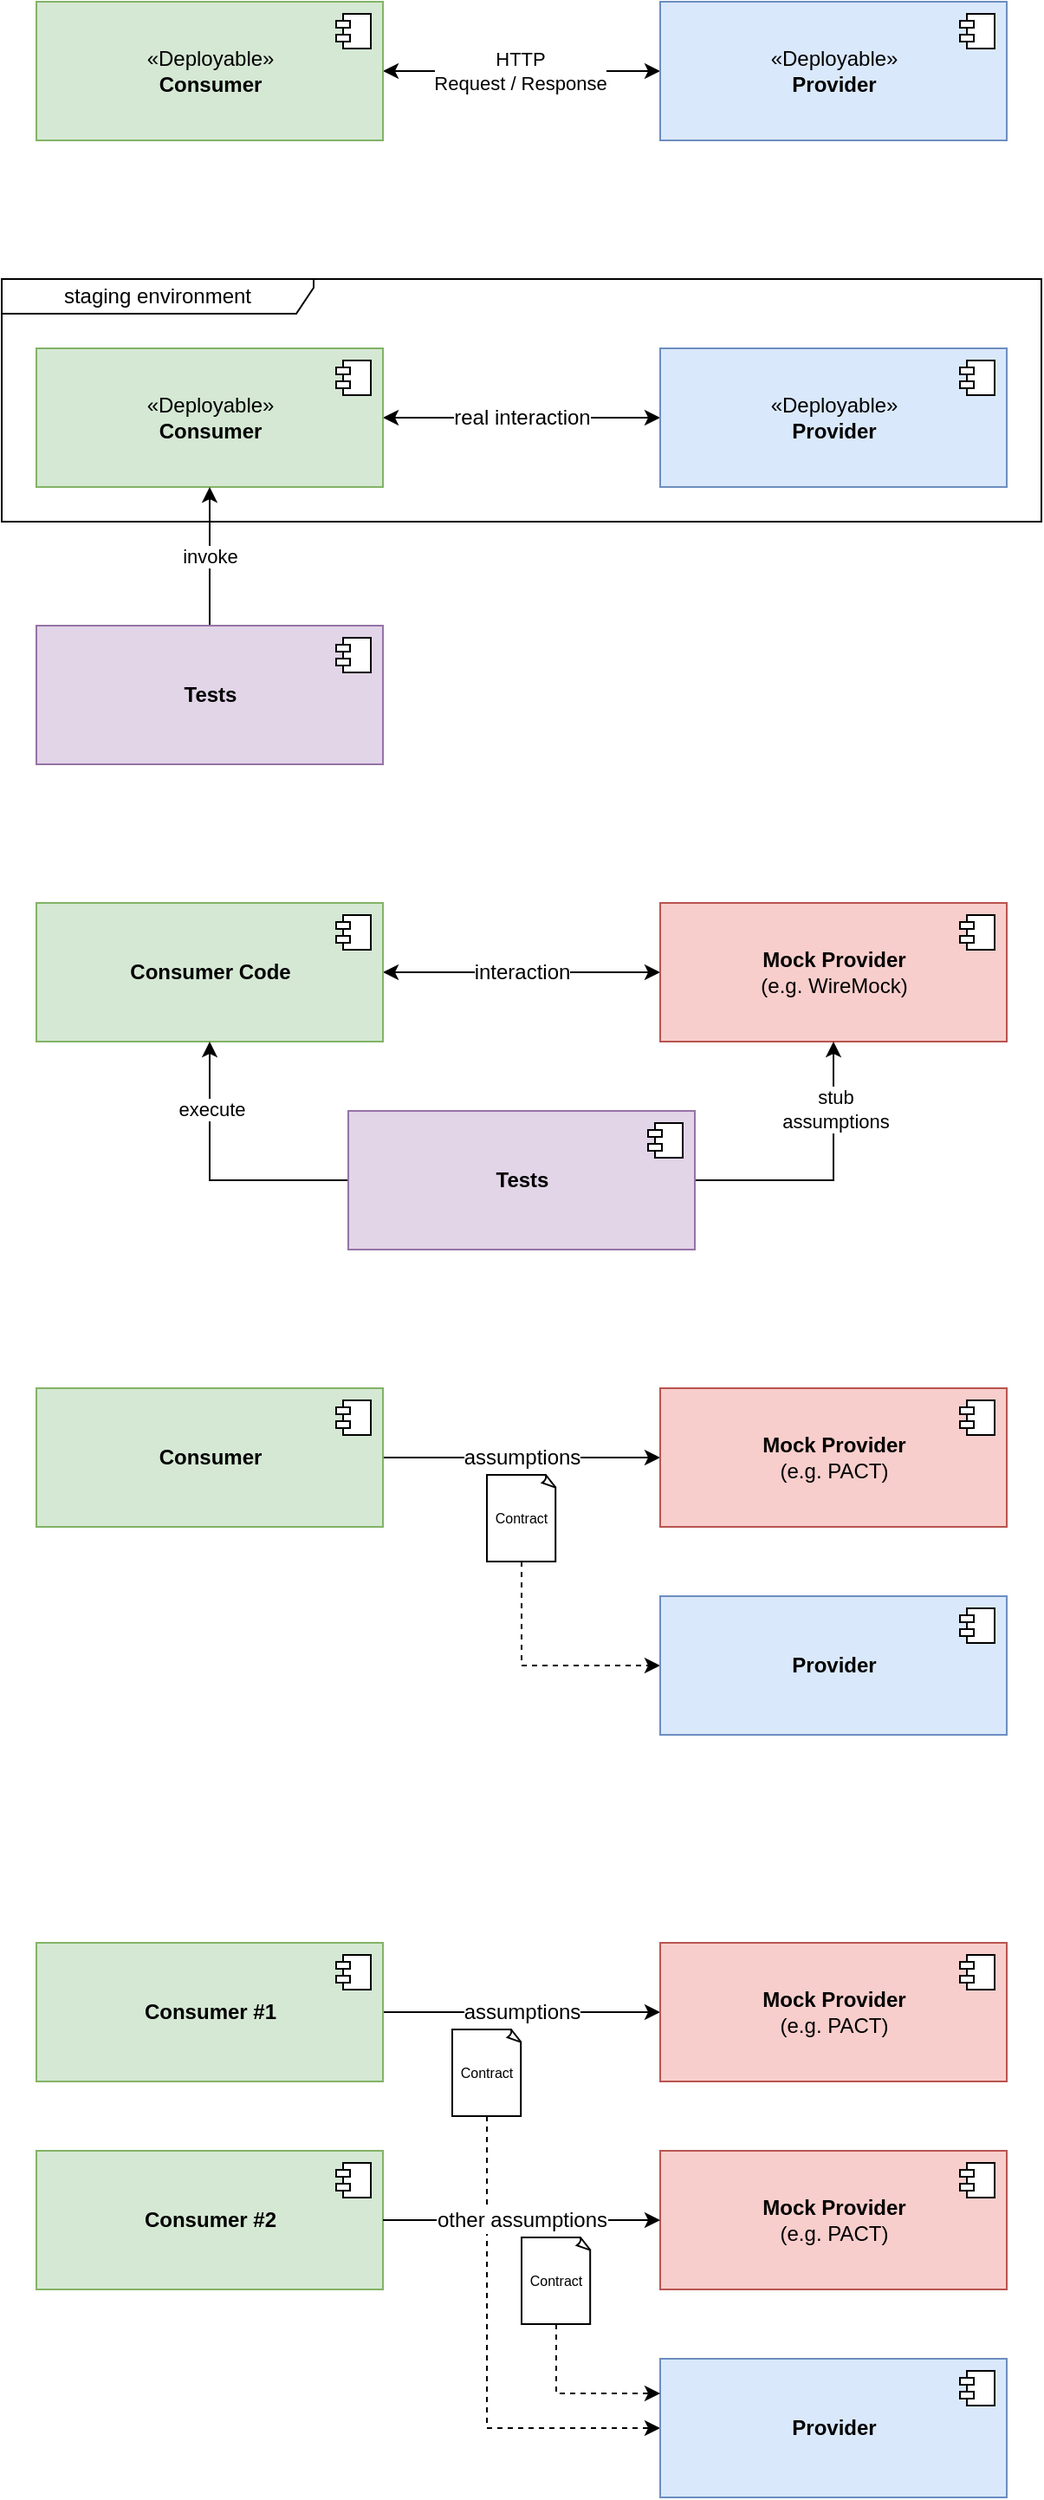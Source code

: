 <mxfile version="14.6.13" type="device"><diagram id="k8SUvsofZOEbbnPoytpn" name="Page-1"><mxGraphModel dx="1106" dy="997" grid="1" gridSize="10" guides="1" tooltips="1" connect="1" arrows="1" fold="1" page="1" pageScale="1" pageWidth="827" pageHeight="1169" math="0" shadow="0"><root><mxCell id="0"/><mxCell id="1" parent="0"/><mxCell id="11" value="staging environment" style="shape=umlFrame;whiteSpace=wrap;html=1;width=180;height=20;" parent="1" vertex="1"><mxGeometry x="20" y="200" width="600" height="140" as="geometry"/></mxCell><mxCell id="rSsfzsyeBPcGnRBEWYLM-29" style="edgeStyle=orthogonalEdgeStyle;rounded=0;orthogonalLoop=1;jettySize=auto;html=1;entryX=0;entryY=0.5;entryDx=0;entryDy=0;startArrow=none;startFill=0;exitX=0.5;exitY=1;exitDx=0;exitDy=0;exitPerimeter=0;dashed=1;" parent="1" source="rSsfzsyeBPcGnRBEWYLM-28" target="rSsfzsyeBPcGnRBEWYLM-26" edge="1"><mxGeometry relative="1" as="geometry"/></mxCell><mxCell id="rSsfzsyeBPcGnRBEWYLM-28" value="Contract" style="whiteSpace=wrap;html=1;shape=mxgraph.basic.document;fontSize=8;" parent="1" vertex="1"><mxGeometry x="300" y="890" width="40" height="50" as="geometry"/></mxCell><mxCell id="rSsfzsyeBPcGnRBEWYLM-7" style="edgeStyle=orthogonalEdgeStyle;rounded=0;orthogonalLoop=1;jettySize=auto;html=1;entryX=0;entryY=0.5;entryDx=0;entryDy=0;startArrow=classic;startFill=1;" parent="1" source="rSsfzsyeBPcGnRBEWYLM-1" target="rSsfzsyeBPcGnRBEWYLM-5" edge="1"><mxGeometry relative="1" as="geometry"/></mxCell><mxCell id="rSsfzsyeBPcGnRBEWYLM-8" value="HTTP&lt;br&gt;Request / Response" style="edgeLabel;html=1;align=center;verticalAlign=middle;resizable=0;points=[];" parent="rSsfzsyeBPcGnRBEWYLM-7" vertex="1" connectable="0"><mxGeometry x="-0.013" y="-1" relative="1" as="geometry"><mxPoint y="-1" as="offset"/></mxGeometry></mxCell><mxCell id="rSsfzsyeBPcGnRBEWYLM-1" value="«Deployable»&lt;br&gt;&lt;b&gt;Consumer&lt;/b&gt;" style="html=1;dropTarget=0;fillColor=#d5e8d4;strokeColor=#82b366;" parent="1" vertex="1"><mxGeometry x="40" y="40" width="200" height="80" as="geometry"/></mxCell><mxCell id="rSsfzsyeBPcGnRBEWYLM-2" value="" style="shape=module;jettyWidth=8;jettyHeight=4;" parent="rSsfzsyeBPcGnRBEWYLM-1" vertex="1"><mxGeometry x="1" width="20" height="20" relative="1" as="geometry"><mxPoint x="-27" y="7" as="offset"/></mxGeometry></mxCell><mxCell id="rSsfzsyeBPcGnRBEWYLM-5" value="«Deployable»&lt;br&gt;&lt;b&gt;Provider&lt;/b&gt;" style="html=1;dropTarget=0;fillColor=#dae8fc;strokeColor=#6c8ebf;" parent="1" vertex="1"><mxGeometry x="400" y="40" width="200" height="80" as="geometry"/></mxCell><mxCell id="rSsfzsyeBPcGnRBEWYLM-6" value="" style="shape=module;jettyWidth=8;jettyHeight=4;" parent="rSsfzsyeBPcGnRBEWYLM-5" vertex="1"><mxGeometry x="1" width="20" height="20" relative="1" as="geometry"><mxPoint x="-27" y="7" as="offset"/></mxGeometry></mxCell><mxCell id="rSsfzsyeBPcGnRBEWYLM-15" style="edgeStyle=orthogonalEdgeStyle;rounded=0;orthogonalLoop=1;jettySize=auto;html=1;entryX=0;entryY=0.5;entryDx=0;entryDy=0;startArrow=classic;startFill=1;" parent="1" source="rSsfzsyeBPcGnRBEWYLM-11" target="rSsfzsyeBPcGnRBEWYLM-13" edge="1"><mxGeometry relative="1" as="geometry"/></mxCell><mxCell id="rSsfzsyeBPcGnRBEWYLM-41" value="&lt;span style=&quot;font-size: 12px&quot;&gt;real interaction&lt;br&gt;&lt;/span&gt;" style="edgeLabel;html=1;align=center;verticalAlign=middle;resizable=0;points=[];fontSize=8;" parent="rSsfzsyeBPcGnRBEWYLM-15" vertex="1" connectable="0"><mxGeometry x="-0.004" relative="1" as="geometry"><mxPoint as="offset"/></mxGeometry></mxCell><mxCell id="rSsfzsyeBPcGnRBEWYLM-11" value="«Deployable»&lt;br&gt;&lt;b&gt;Consumer&lt;/b&gt;" style="html=1;dropTarget=0;fillColor=#d5e8d4;strokeColor=#82b366;" parent="1" vertex="1"><mxGeometry x="40" y="240" width="200" height="80" as="geometry"/></mxCell><mxCell id="rSsfzsyeBPcGnRBEWYLM-12" value="" style="shape=module;jettyWidth=8;jettyHeight=4;" parent="rSsfzsyeBPcGnRBEWYLM-11" vertex="1"><mxGeometry x="1" width="20" height="20" relative="1" as="geometry"><mxPoint x="-27" y="7" as="offset"/></mxGeometry></mxCell><mxCell id="rSsfzsyeBPcGnRBEWYLM-13" value="«Deployable»&lt;br&gt;&lt;b&gt;Provider&lt;/b&gt;" style="html=1;dropTarget=0;fillColor=#dae8fc;strokeColor=#6c8ebf;" parent="1" vertex="1"><mxGeometry x="400" y="240" width="200" height="80" as="geometry"/></mxCell><mxCell id="rSsfzsyeBPcGnRBEWYLM-14" value="" style="shape=module;jettyWidth=8;jettyHeight=4;" parent="rSsfzsyeBPcGnRBEWYLM-13" vertex="1"><mxGeometry x="1" width="20" height="20" relative="1" as="geometry"><mxPoint x="-27" y="7" as="offset"/></mxGeometry></mxCell><mxCell id="rSsfzsyeBPcGnRBEWYLM-16" style="edgeStyle=orthogonalEdgeStyle;rounded=0;orthogonalLoop=1;jettySize=auto;html=1;entryX=0;entryY=0.5;entryDx=0;entryDy=0;startArrow=classic;startFill=1;" parent="1" source="rSsfzsyeBPcGnRBEWYLM-17" target="rSsfzsyeBPcGnRBEWYLM-19" edge="1"><mxGeometry relative="1" as="geometry"/></mxCell><mxCell id="rSsfzsyeBPcGnRBEWYLM-42" value="interaction" style="edgeLabel;html=1;align=center;verticalAlign=middle;resizable=0;points=[];fontSize=12;" parent="rSsfzsyeBPcGnRBEWYLM-16" vertex="1" connectable="0"><mxGeometry x="-0.004" relative="1" as="geometry"><mxPoint as="offset"/></mxGeometry></mxCell><mxCell id="rSsfzsyeBPcGnRBEWYLM-17" value="&lt;b&gt;Consumer Code&lt;/b&gt;" style="html=1;dropTarget=0;fillColor=#d5e8d4;strokeColor=#82b366;" parent="1" vertex="1"><mxGeometry x="40" y="560" width="200" height="80" as="geometry"/></mxCell><mxCell id="rSsfzsyeBPcGnRBEWYLM-18" value="" style="shape=module;jettyWidth=8;jettyHeight=4;" parent="rSsfzsyeBPcGnRBEWYLM-17" vertex="1"><mxGeometry x="1" width="20" height="20" relative="1" as="geometry"><mxPoint x="-27" y="7" as="offset"/></mxGeometry></mxCell><mxCell id="rSsfzsyeBPcGnRBEWYLM-19" value="&lt;b&gt;Mock Provider&lt;/b&gt;&lt;br&gt;(e.g. WireMock)" style="html=1;dropTarget=0;fillColor=#f8cecc;strokeColor=#b85450;" parent="1" vertex="1"><mxGeometry x="400" y="560" width="200" height="80" as="geometry"/></mxCell><mxCell id="rSsfzsyeBPcGnRBEWYLM-20" value="" style="shape=module;jettyWidth=8;jettyHeight=4;" parent="rSsfzsyeBPcGnRBEWYLM-19" vertex="1"><mxGeometry x="1" width="20" height="20" relative="1" as="geometry"><mxPoint x="-27" y="7" as="offset"/></mxGeometry></mxCell><mxCell id="rSsfzsyeBPcGnRBEWYLM-21" style="edgeStyle=orthogonalEdgeStyle;rounded=0;orthogonalLoop=1;jettySize=auto;html=1;entryX=0;entryY=0.5;entryDx=0;entryDy=0;startArrow=none;startFill=0;" parent="1" source="rSsfzsyeBPcGnRBEWYLM-22" target="rSsfzsyeBPcGnRBEWYLM-24" edge="1"><mxGeometry relative="1" as="geometry"/></mxCell><mxCell id="rSsfzsyeBPcGnRBEWYLM-43" value="assumptions" style="edgeLabel;html=1;align=center;verticalAlign=middle;resizable=0;points=[];fontSize=12;" parent="rSsfzsyeBPcGnRBEWYLM-21" vertex="1" connectable="0"><mxGeometry x="-0.004" relative="1" as="geometry"><mxPoint as="offset"/></mxGeometry></mxCell><mxCell id="rSsfzsyeBPcGnRBEWYLM-22" value="&lt;b&gt;Consumer&lt;/b&gt;" style="html=1;dropTarget=0;fillColor=#d5e8d4;strokeColor=#82b366;" parent="1" vertex="1"><mxGeometry x="40" y="840" width="200" height="80" as="geometry"/></mxCell><mxCell id="rSsfzsyeBPcGnRBEWYLM-23" value="" style="shape=module;jettyWidth=8;jettyHeight=4;" parent="rSsfzsyeBPcGnRBEWYLM-22" vertex="1"><mxGeometry x="1" width="20" height="20" relative="1" as="geometry"><mxPoint x="-27" y="7" as="offset"/></mxGeometry></mxCell><mxCell id="rSsfzsyeBPcGnRBEWYLM-24" value="&lt;b&gt;Mock Provider&lt;/b&gt;&lt;br&gt;(e.g. PACT)" style="html=1;dropTarget=0;fillColor=#f8cecc;strokeColor=#b85450;" parent="1" vertex="1"><mxGeometry x="400" y="840" width="200" height="80" as="geometry"/></mxCell><mxCell id="rSsfzsyeBPcGnRBEWYLM-25" value="" style="shape=module;jettyWidth=8;jettyHeight=4;" parent="rSsfzsyeBPcGnRBEWYLM-24" vertex="1"><mxGeometry x="1" width="20" height="20" relative="1" as="geometry"><mxPoint x="-27" y="7" as="offset"/></mxGeometry></mxCell><mxCell id="rSsfzsyeBPcGnRBEWYLM-26" value="&lt;b&gt;Provider&lt;/b&gt;" style="html=1;dropTarget=0;fillColor=#dae8fc;strokeColor=#6c8ebf;" parent="1" vertex="1"><mxGeometry x="400" y="960" width="200" height="80" as="geometry"/></mxCell><mxCell id="rSsfzsyeBPcGnRBEWYLM-27" value="" style="shape=module;jettyWidth=8;jettyHeight=4;" parent="rSsfzsyeBPcGnRBEWYLM-26" vertex="1"><mxGeometry x="1" width="20" height="20" relative="1" as="geometry"><mxPoint x="-27" y="7" as="offset"/></mxGeometry></mxCell><mxCell id="rSsfzsyeBPcGnRBEWYLM-30" style="edgeStyle=orthogonalEdgeStyle;rounded=0;orthogonalLoop=1;jettySize=auto;html=1;entryX=0;entryY=0.5;entryDx=0;entryDy=0;startArrow=none;startFill=0;exitX=0.5;exitY=1;exitDx=0;exitDy=0;exitPerimeter=0;dashed=1;" parent="1" source="rSsfzsyeBPcGnRBEWYLM-31" target="rSsfzsyeBPcGnRBEWYLM-37" edge="1"><mxGeometry relative="1" as="geometry"/></mxCell><mxCell id="rSsfzsyeBPcGnRBEWYLM-31" value="Contract" style="whiteSpace=wrap;html=1;shape=mxgraph.basic.document;fontSize=8;" parent="1" vertex="1"><mxGeometry x="280" y="1210" width="40" height="50" as="geometry"/></mxCell><mxCell id="rSsfzsyeBPcGnRBEWYLM-32" style="edgeStyle=orthogonalEdgeStyle;rounded=0;orthogonalLoop=1;jettySize=auto;html=1;entryX=0;entryY=0.5;entryDx=0;entryDy=0;startArrow=none;startFill=0;" parent="1" source="rSsfzsyeBPcGnRBEWYLM-33" target="rSsfzsyeBPcGnRBEWYLM-35" edge="1"><mxGeometry relative="1" as="geometry"/></mxCell><mxCell id="rSsfzsyeBPcGnRBEWYLM-44" value="assumptions" style="edgeLabel;html=1;align=center;verticalAlign=middle;resizable=0;points=[];fontSize=12;" parent="rSsfzsyeBPcGnRBEWYLM-32" vertex="1" connectable="0"><mxGeometry x="-0.015" y="-1" relative="1" as="geometry"><mxPoint x="1" y="-1" as="offset"/></mxGeometry></mxCell><mxCell id="rSsfzsyeBPcGnRBEWYLM-33" value="&lt;b&gt;Consumer #1&lt;/b&gt;" style="html=1;dropTarget=0;fillColor=#d5e8d4;strokeColor=#82b366;" parent="1" vertex="1"><mxGeometry x="40" y="1160" width="200" height="80" as="geometry"/></mxCell><mxCell id="rSsfzsyeBPcGnRBEWYLM-34" value="" style="shape=module;jettyWidth=8;jettyHeight=4;" parent="rSsfzsyeBPcGnRBEWYLM-33" vertex="1"><mxGeometry x="1" width="20" height="20" relative="1" as="geometry"><mxPoint x="-27" y="7" as="offset"/></mxGeometry></mxCell><mxCell id="rSsfzsyeBPcGnRBEWYLM-35" value="&lt;b&gt;Mock Provider&lt;/b&gt;&lt;br&gt;(e.g. PACT)" style="html=1;dropTarget=0;fillColor=#f8cecc;strokeColor=#b85450;" parent="1" vertex="1"><mxGeometry x="400" y="1160" width="200" height="80" as="geometry"/></mxCell><mxCell id="rSsfzsyeBPcGnRBEWYLM-36" value="" style="shape=module;jettyWidth=8;jettyHeight=4;" parent="rSsfzsyeBPcGnRBEWYLM-35" vertex="1"><mxGeometry x="1" width="20" height="20" relative="1" as="geometry"><mxPoint x="-27" y="7" as="offset"/></mxGeometry></mxCell><mxCell id="rSsfzsyeBPcGnRBEWYLM-37" value="&lt;b&gt;Provider&lt;/b&gt;" style="html=1;dropTarget=0;fillColor=#dae8fc;strokeColor=#6c8ebf;" parent="1" vertex="1"><mxGeometry x="400" y="1400" width="200" height="80" as="geometry"/></mxCell><mxCell id="rSsfzsyeBPcGnRBEWYLM-38" value="" style="shape=module;jettyWidth=8;jettyHeight=4;" parent="rSsfzsyeBPcGnRBEWYLM-37" vertex="1"><mxGeometry x="1" width="20" height="20" relative="1" as="geometry"><mxPoint x="-27" y="7" as="offset"/></mxGeometry></mxCell><mxCell id="rSsfzsyeBPcGnRBEWYLM-39" value="&lt;b&gt;Consumer #2&lt;/b&gt;" style="html=1;dropTarget=0;fillColor=#d5e8d4;strokeColor=#82b366;" parent="1" vertex="1"><mxGeometry x="40" y="1280" width="200" height="80" as="geometry"/></mxCell><mxCell id="rSsfzsyeBPcGnRBEWYLM-40" value="" style="shape=module;jettyWidth=8;jettyHeight=4;" parent="rSsfzsyeBPcGnRBEWYLM-39" vertex="1"><mxGeometry x="1" width="20" height="20" relative="1" as="geometry"><mxPoint x="-27" y="7" as="offset"/></mxGeometry></mxCell><mxCell id="rSsfzsyeBPcGnRBEWYLM-45" value="&lt;b&gt;Mock Provider&lt;/b&gt;&lt;br&gt;(e.g. PACT)" style="html=1;dropTarget=0;fillColor=#f8cecc;strokeColor=#b85450;" parent="1" vertex="1"><mxGeometry x="400" y="1280" width="200" height="80" as="geometry"/></mxCell><mxCell id="rSsfzsyeBPcGnRBEWYLM-46" value="" style="shape=module;jettyWidth=8;jettyHeight=4;" parent="rSsfzsyeBPcGnRBEWYLM-45" vertex="1"><mxGeometry x="1" width="20" height="20" relative="1" as="geometry"><mxPoint x="-27" y="7" as="offset"/></mxGeometry></mxCell><mxCell id="rSsfzsyeBPcGnRBEWYLM-47" style="edgeStyle=orthogonalEdgeStyle;rounded=0;orthogonalLoop=1;jettySize=auto;html=1;entryX=0;entryY=0.5;entryDx=0;entryDy=0;startArrow=none;startFill=0;exitX=1;exitY=0.5;exitDx=0;exitDy=0;" parent="1" source="rSsfzsyeBPcGnRBEWYLM-39" target="rSsfzsyeBPcGnRBEWYLM-45" edge="1"><mxGeometry relative="1" as="geometry"><mxPoint x="240" y="1319.58" as="sourcePoint"/><mxPoint x="400" y="1319.58" as="targetPoint"/></mxGeometry></mxCell><mxCell id="rSsfzsyeBPcGnRBEWYLM-48" value="other assumptions" style="edgeLabel;html=1;align=center;verticalAlign=middle;resizable=0;points=[];fontSize=12;" parent="rSsfzsyeBPcGnRBEWYLM-47" vertex="1" connectable="0"><mxGeometry x="-0.015" y="-1" relative="1" as="geometry"><mxPoint x="1" y="-1" as="offset"/></mxGeometry></mxCell><mxCell id="rSsfzsyeBPcGnRBEWYLM-50" style="edgeStyle=orthogonalEdgeStyle;rounded=0;orthogonalLoop=1;jettySize=auto;html=1;entryX=0;entryY=0.25;entryDx=0;entryDy=0;dashed=1;fontSize=12;startArrow=none;startFill=0;exitX=0.5;exitY=1;exitDx=0;exitDy=0;exitPerimeter=0;" parent="1" source="rSsfzsyeBPcGnRBEWYLM-49" target="rSsfzsyeBPcGnRBEWYLM-37" edge="1"><mxGeometry relative="1" as="geometry"/></mxCell><mxCell id="rSsfzsyeBPcGnRBEWYLM-49" value="Contract" style="whiteSpace=wrap;html=1;shape=mxgraph.basic.document;fontSize=8;" parent="1" vertex="1"><mxGeometry x="320" y="1330" width="40" height="50" as="geometry"/></mxCell><mxCell id="4" style="edgeStyle=orthogonalEdgeStyle;rounded=0;orthogonalLoop=1;jettySize=auto;html=1;entryX=0.5;entryY=1;entryDx=0;entryDy=0;exitX=1;exitY=0.5;exitDx=0;exitDy=0;" parent="1" source="2" target="rSsfzsyeBPcGnRBEWYLM-19" edge="1"><mxGeometry relative="1" as="geometry"/></mxCell><mxCell id="5" value="stub&lt;br&gt;assumptions" style="edgeLabel;html=1;align=center;verticalAlign=middle;resizable=0;points=[];" parent="4" vertex="1" connectable="0"><mxGeometry x="0.512" y="-1" relative="1" as="geometry"><mxPoint as="offset"/></mxGeometry></mxCell><mxCell id="6" style="edgeStyle=orthogonalEdgeStyle;rounded=0;orthogonalLoop=1;jettySize=auto;html=1;entryX=0.5;entryY=1;entryDx=0;entryDy=0;exitX=0;exitY=0.5;exitDx=0;exitDy=0;" parent="1" source="2" target="rSsfzsyeBPcGnRBEWYLM-17" edge="1"><mxGeometry relative="1" as="geometry"/></mxCell><mxCell id="7" value="execute" style="edgeLabel;html=1;align=center;verticalAlign=middle;resizable=0;points=[];" parent="6" vertex="1" connectable="0"><mxGeometry x="0.512" y="-1" relative="1" as="geometry"><mxPoint as="offset"/></mxGeometry></mxCell><mxCell id="2" value="&lt;b&gt;Tests&lt;/b&gt;" style="html=1;dropTarget=0;fillColor=#e1d5e7;strokeColor=#9673a6;" parent="1" vertex="1"><mxGeometry x="220" y="680" width="200" height="80" as="geometry"/></mxCell><mxCell id="3" value="" style="shape=module;jettyWidth=8;jettyHeight=4;" parent="2" vertex="1"><mxGeometry x="1" width="20" height="20" relative="1" as="geometry"><mxPoint x="-27" y="7" as="offset"/></mxGeometry></mxCell><mxCell id="14" style="edgeStyle=orthogonalEdgeStyle;rounded=0;orthogonalLoop=1;jettySize=auto;html=1;entryX=0.5;entryY=1;entryDx=0;entryDy=0;startArrow=none;startFill=0;" parent="1" source="8" target="rSsfzsyeBPcGnRBEWYLM-11" edge="1"><mxGeometry relative="1" as="geometry"/></mxCell><mxCell id="15" value="invoke" style="edgeLabel;html=1;align=center;verticalAlign=middle;resizable=0;points=[];" parent="14" vertex="1" connectable="0"><mxGeometry relative="1" as="geometry"><mxPoint as="offset"/></mxGeometry></mxCell><mxCell id="8" value="&lt;b&gt;Tests&lt;/b&gt;" style="html=1;dropTarget=0;fillColor=#e1d5e7;strokeColor=#9673a6;" parent="1" vertex="1"><mxGeometry x="40" y="400" width="200" height="80" as="geometry"/></mxCell><mxCell id="9" value="" style="shape=module;jettyWidth=8;jettyHeight=4;" parent="8" vertex="1"><mxGeometry x="1" width="20" height="20" relative="1" as="geometry"><mxPoint x="-27" y="7" as="offset"/></mxGeometry></mxCell></root></mxGraphModel></diagram></mxfile>